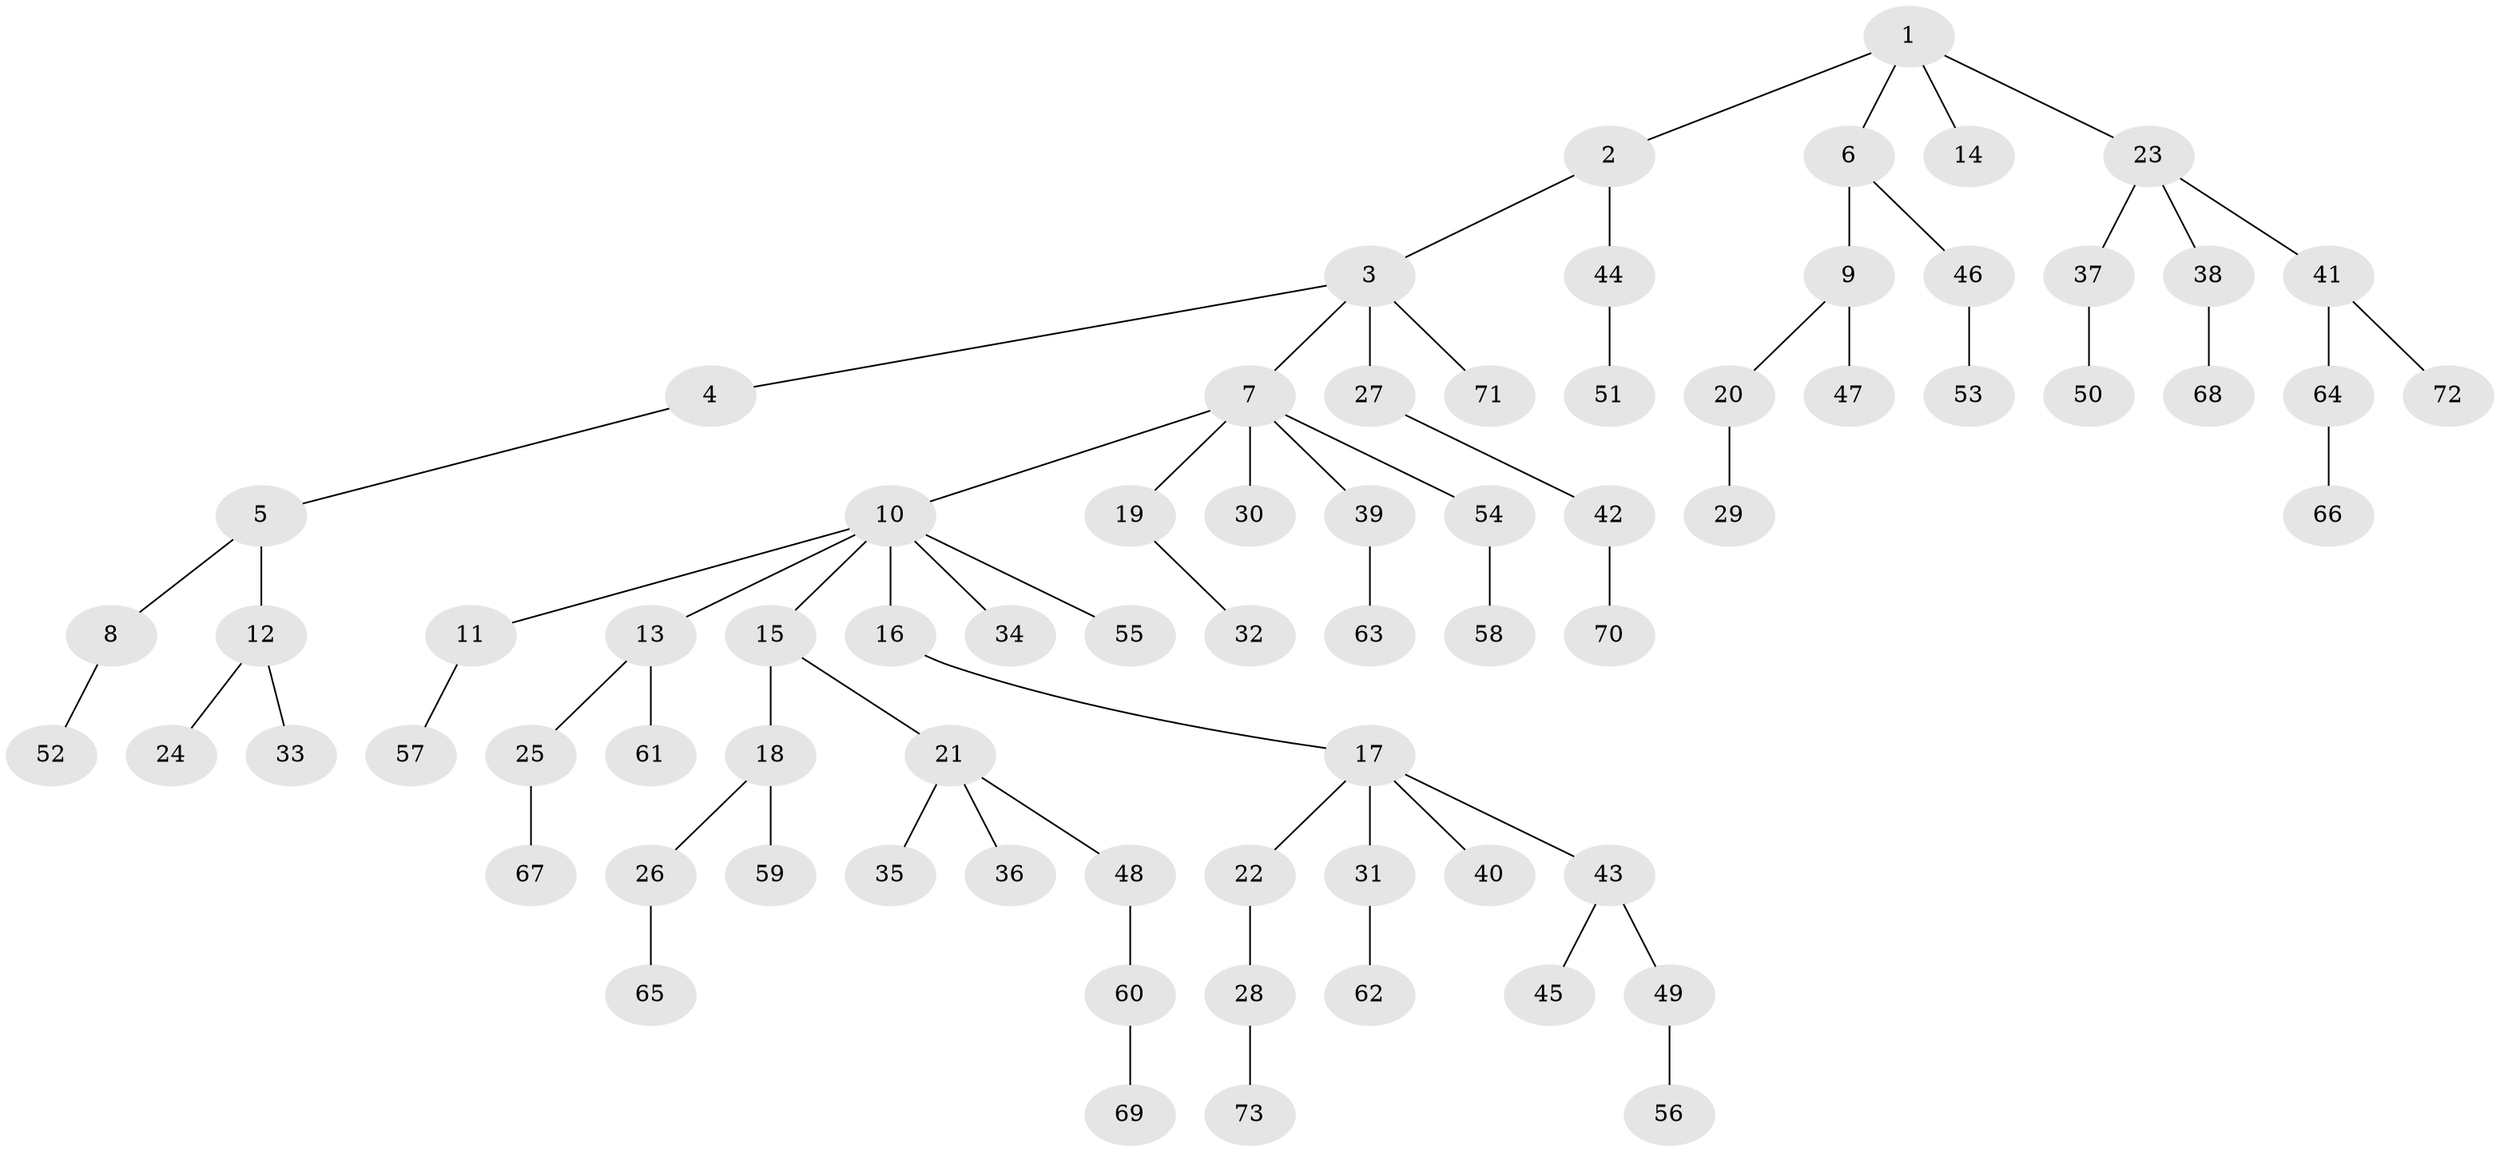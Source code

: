 // coarse degree distribution, {2: 0.19444444444444445, 1: 0.7222222222222222, 4: 0.027777777777777776, 20: 0.027777777777777776, 6: 0.027777777777777776}
// Generated by graph-tools (version 1.1) at 2025/02/03/05/25 17:02:43]
// undirected, 73 vertices, 72 edges
graph export_dot {
graph [start="1"]
  node [color=gray90,style=filled];
  1;
  2;
  3;
  4;
  5;
  6;
  7;
  8;
  9;
  10;
  11;
  12;
  13;
  14;
  15;
  16;
  17;
  18;
  19;
  20;
  21;
  22;
  23;
  24;
  25;
  26;
  27;
  28;
  29;
  30;
  31;
  32;
  33;
  34;
  35;
  36;
  37;
  38;
  39;
  40;
  41;
  42;
  43;
  44;
  45;
  46;
  47;
  48;
  49;
  50;
  51;
  52;
  53;
  54;
  55;
  56;
  57;
  58;
  59;
  60;
  61;
  62;
  63;
  64;
  65;
  66;
  67;
  68;
  69;
  70;
  71;
  72;
  73;
  1 -- 2;
  1 -- 6;
  1 -- 14;
  1 -- 23;
  2 -- 3;
  2 -- 44;
  3 -- 4;
  3 -- 7;
  3 -- 27;
  3 -- 71;
  4 -- 5;
  5 -- 8;
  5 -- 12;
  6 -- 9;
  6 -- 46;
  7 -- 10;
  7 -- 19;
  7 -- 30;
  7 -- 39;
  7 -- 54;
  8 -- 52;
  9 -- 20;
  9 -- 47;
  10 -- 11;
  10 -- 13;
  10 -- 15;
  10 -- 16;
  10 -- 34;
  10 -- 55;
  11 -- 57;
  12 -- 24;
  12 -- 33;
  13 -- 25;
  13 -- 61;
  15 -- 18;
  15 -- 21;
  16 -- 17;
  17 -- 22;
  17 -- 31;
  17 -- 40;
  17 -- 43;
  18 -- 26;
  18 -- 59;
  19 -- 32;
  20 -- 29;
  21 -- 35;
  21 -- 36;
  21 -- 48;
  22 -- 28;
  23 -- 37;
  23 -- 38;
  23 -- 41;
  25 -- 67;
  26 -- 65;
  27 -- 42;
  28 -- 73;
  31 -- 62;
  37 -- 50;
  38 -- 68;
  39 -- 63;
  41 -- 64;
  41 -- 72;
  42 -- 70;
  43 -- 45;
  43 -- 49;
  44 -- 51;
  46 -- 53;
  48 -- 60;
  49 -- 56;
  54 -- 58;
  60 -- 69;
  64 -- 66;
}

